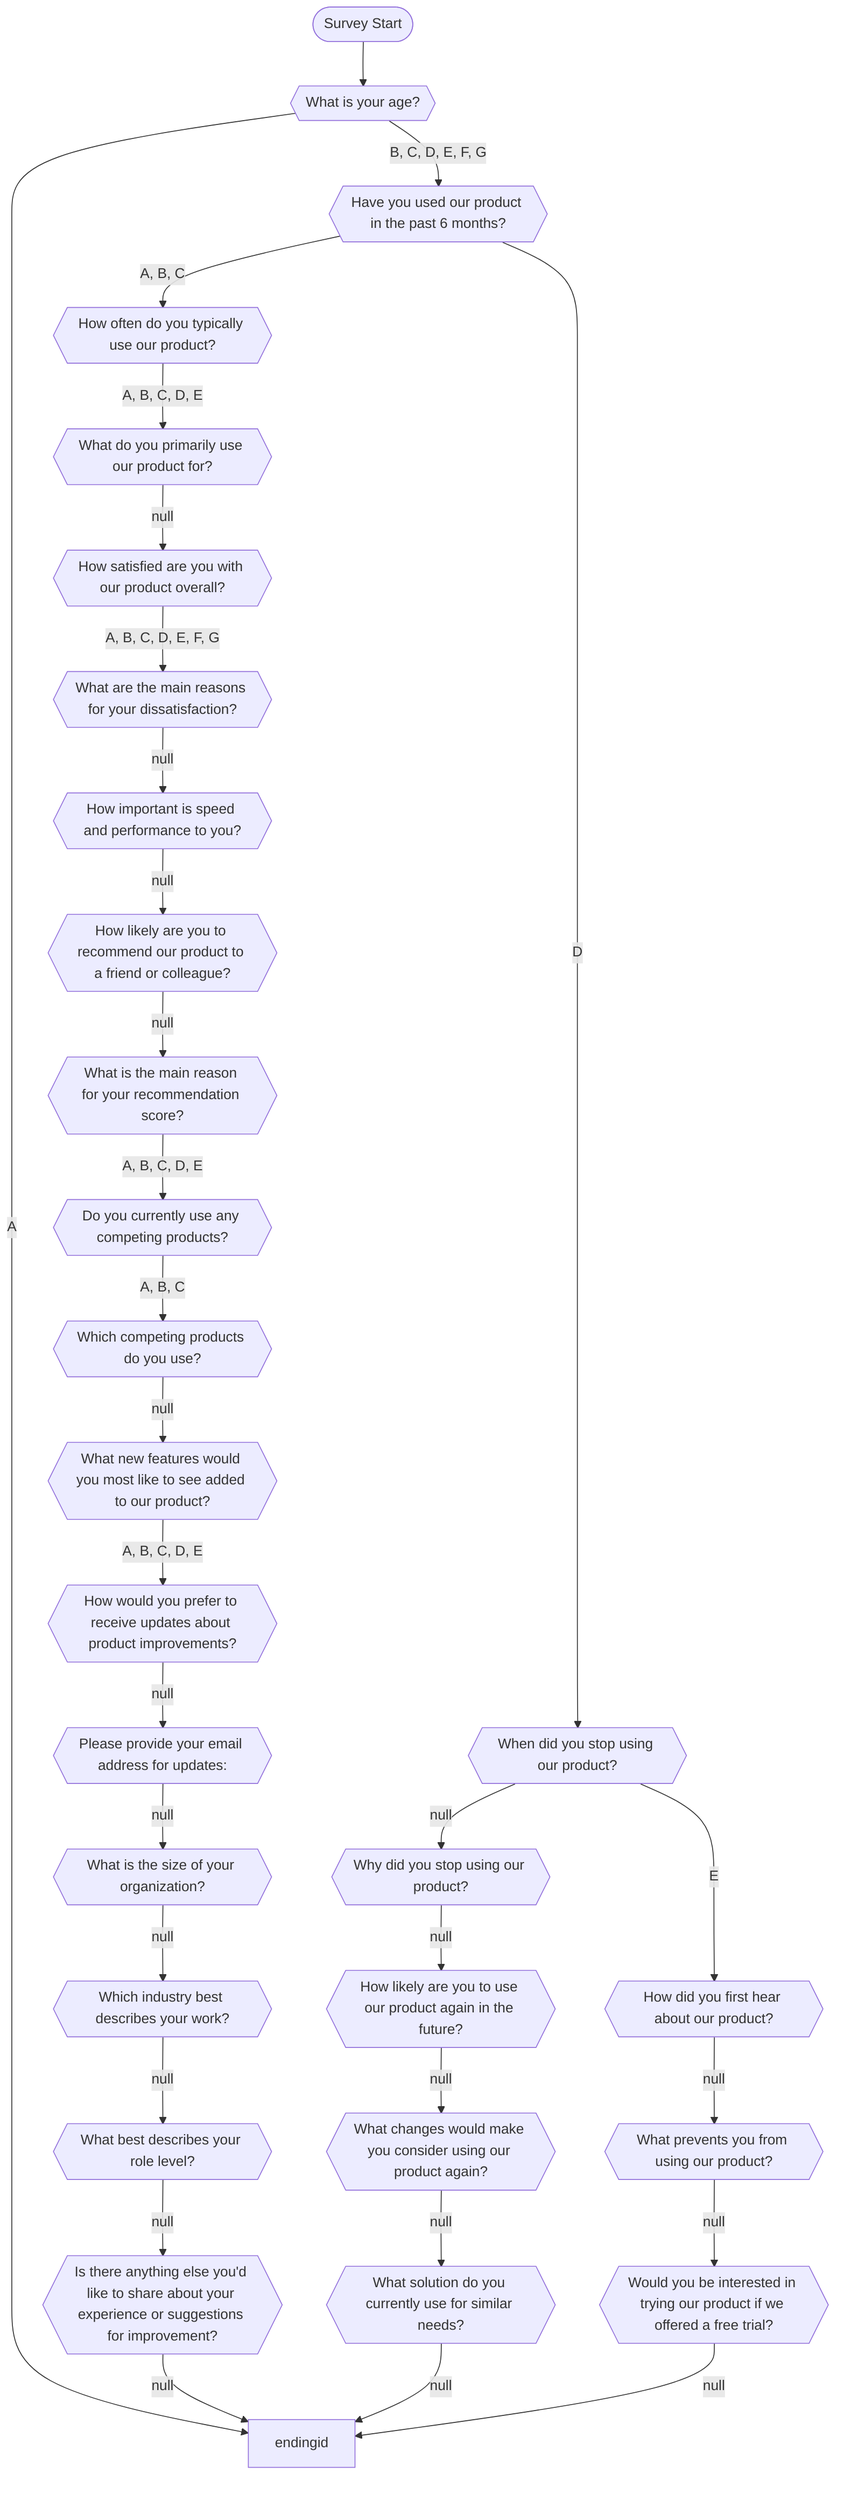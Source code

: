 flowchart TD
    Start([Survey Start]):::start --> Q1{{What is your age?}}:::question
    Q1 -->|A| endingid
    Q1 -->|B, C, D, E, F, G| Q2{{Have you used our product in the past 6 months?}}:::question
    Q2 -->|A, B, C| Q3{{How often do you typically use our product?}}:::question
    Q2 -->|D| Q4{{When did you stop using our product?}}:::question
    Q3 -->|A, B, C, D, E| Q5{{What do you primarily use our product for?}}:::question
    Q4 -->|null| Q6{{Why did you stop using our product?}}:::question
    Q5 -->|null| Q7{{How satisfied are you with our product overall?}}:::question
    Q6 -->|null| Q8{{How likely are you to use our product again in the future?}}:::question
    Q7 -->|A, B, C, D, E, F, G| Q9{{What are the main reasons for your dissatisfaction?}}:::question
    Q8 -->|null| Q10{{What changes would make you consider using our product again?}}:::question
    Q9 -->|null| Q11{{How important is speed and performance to you?}}:::question
    Q10 -->|null| Q12{{What solution do you currently use for similar needs?}}:::question
    Q11 -->|null| Q13{{How likely are you to recommend our product to a friend or colleague?}}:::question
    Q12 -->|null| endingid
    Q13 -->|null| Q14{{What is the main reason for your recommendation score?}}:::question
    Q14 -->|A, B, C, D, E| Q15{{Do you currently use any competing products?}}:::question
    Q15 -->|A, B, C| Q16{{Which competing products do you use?}}:::question
    Q16 -->|null| Q17{{What new features would you most like to see added to our product?}}:::question
    Q17 -->|A, B, C, D, E| Q18{{How would you prefer to receive updates about product improvements?}}:::question
    Q18 -->|null| Q19{{Please provide your email address for updates:}}:::question
    Q19 -->|null| Q20{{What is the size of your organization?}}:::question
    Q20 -->|null| Q21{{Which industry best describes your work?}}:::question
    Q21 -->|null| Q22{{What best describes your role level?}}:::question
    Q22 -->|null| Q23{{Is there anything else you'd like to share about your experience or suggestions for improvement?}}:::question
    Q23 -->|null| endingid
    Q4 -->|E| Q24{{How did you first hear about our product?}}:::question
    Q24 -->|null| Q25{{What prevents you from using our product? }}:::question
    Q25 -->|null| Q26{{Would you be interested in trying our product if we offered a free trial?}}:::question
    Q26 -->|null| endingid